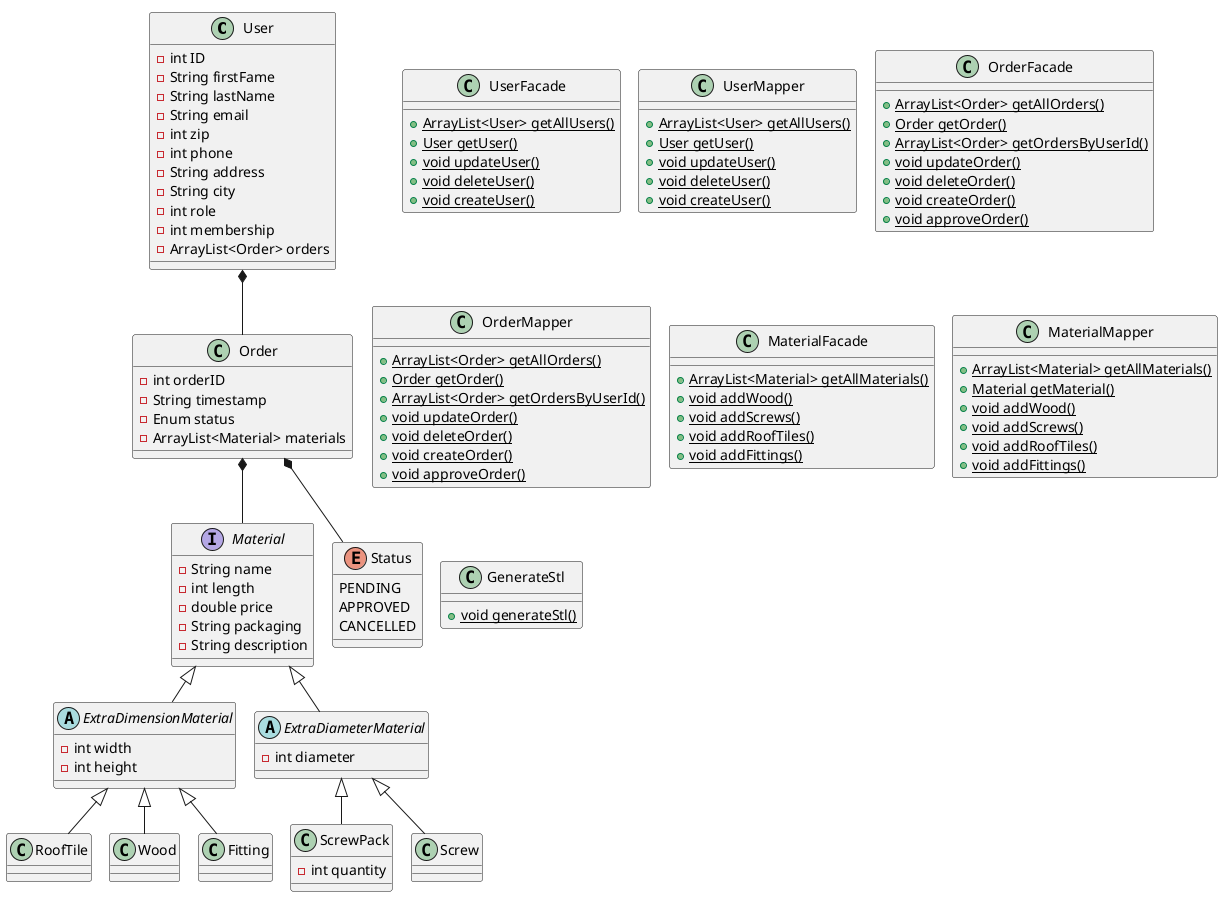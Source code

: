 @startuml
'https://plantuml.com/class-diagram

!pragma layout smetana

class User {
- int ID
- String firstFame
- String lastName
- String email
- int zip
- int phone
- String address
- String city
- int role
- int membership
- ArrayList<Order> orders
}

class UserFacade {
+ {static} ArrayList<User> getAllUsers()
+ {static} User getUser()
+ {static} void updateUser()
+ {static} void deleteUser()
+ {static} void createUser()
}

class UserMapper {
+ {static} ArrayList<User> getAllUsers()
+ {static} User getUser()
+ {static} void updateUser()
+ {static} void deleteUser()
+ {static} void createUser()
}

class Order {
- int orderID
- String timestamp
- Enum status
- ArrayList<Material> materials
}

class OrderFacade {
+ {static} ArrayList<Order> getAllOrders()
+ {static} Order getOrder()
+ {static} ArrayList<Order> getOrdersByUserId()
+ {static} void updateOrder()
+ {static} void deleteOrder()
+ {static} void createOrder()
+ {static} void approveOrder()
}

class OrderMapper {
+ {static} ArrayList<Order> getAllOrders()
+ {static} Order getOrder()
+ {static} ArrayList<Order> getOrdersByUserId()
+ {static} void updateOrder()
+ {static} void deleteOrder()
+ {static} void createOrder()
+ {static} void approveOrder()
}

class MaterialFacade {
+ {static} ArrayList<Material> getAllMaterials()
+ {static} void addWood()
+ {static} void addScrews()
+ {static} void addRoofTiles()
+ {static} void addFittings()
}

class MaterialMapper {
+ {static} ArrayList<Material> getAllMaterials()
+ {static} Material getMaterial()
+ {static} void addWood()
+ {static} void addScrews()
+ {static} void addRoofTiles()
+ {static} void addFittings()
}

class GenerateStl {
+ {static} void generateStl()
}

interface Material {
- String name
- int length
- double price
- String packaging
- String description
}

abstract class ExtraDimensionMaterial {
- int width
- int height
}

class RoofTile {
}

class Wood {
}

class Fitting {
}

abstract class ExtraDiameterMaterial {
- int diameter
}

class ScrewPack {
- int quantity
}

class Screw {
}

Enum Status {
    PENDING
    APPROVED
    CANCELLED
}

Material <|-- ExtraDimensionMaterial
ExtraDimensionMaterial <|-- RoofTile
ExtraDimensionMaterial <|-- Wood
ExtraDimensionMaterial <|-- Fitting
Material <|-- ExtraDiameterMaterial
ExtraDiameterMaterial <|-- ScrewPack
ExtraDiameterMaterial <|-- Screw

Order *-- Material
Order *-- Status
User *-- Order

@enduml